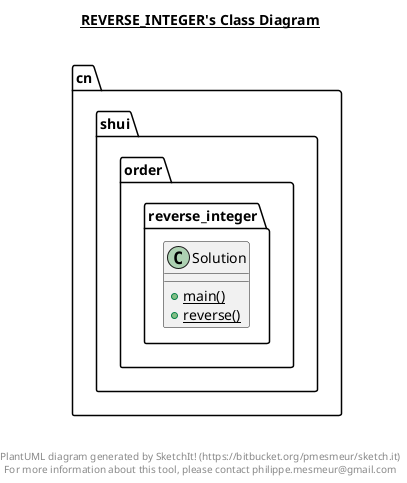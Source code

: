 @startuml

title __REVERSE_INTEGER's Class Diagram__\n

  namespace cn.shui.order {
    namespace reverse_integer {
      class cn.shui.order.reverse_integer.Solution {
          {static} + main()
          {static} + reverse()
      }
    }
  }
  



right footer


PlantUML diagram generated by SketchIt! (https://bitbucket.org/pmesmeur/sketch.it)
For more information about this tool, please contact philippe.mesmeur@gmail.com
endfooter

@enduml
